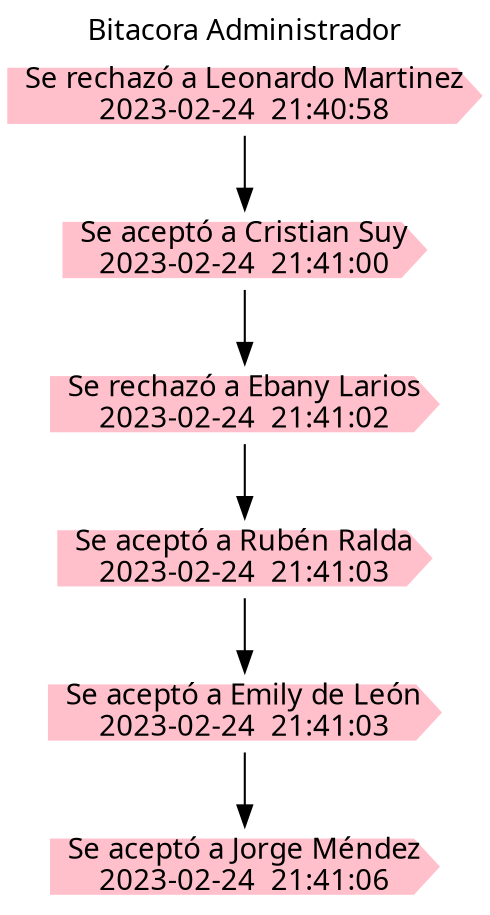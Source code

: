 digraph G{

rankdir=TB; 
 node[shape=cds, style=filled, color=pink, fontname="Century Gothic"]; 
 graph [fontname="Century Gothic"]; 
 labelloc="t"; label="Bitacora Administrador"; 
0[label="Se rechazó a Leonardo Martinez\n2023-02-24  21:40:58"]
1[label="Se aceptó a Cristian Suy\n2023-02-24  21:41:00"]
2[label="Se rechazó a Ebany Larios\n2023-02-24  21:41:02"]
3[label="Se aceptó a Rubén Ralda\n2023-02-24  21:41:03"]
4[label="Se aceptó a Emily de León\n2023-02-24  21:41:03"]
5[label="Se aceptó a Jorge Méndez\n2023-02-24  21:41:06"]
0 -> 1 -> 2 -> 3 -> 4 -> 5
}